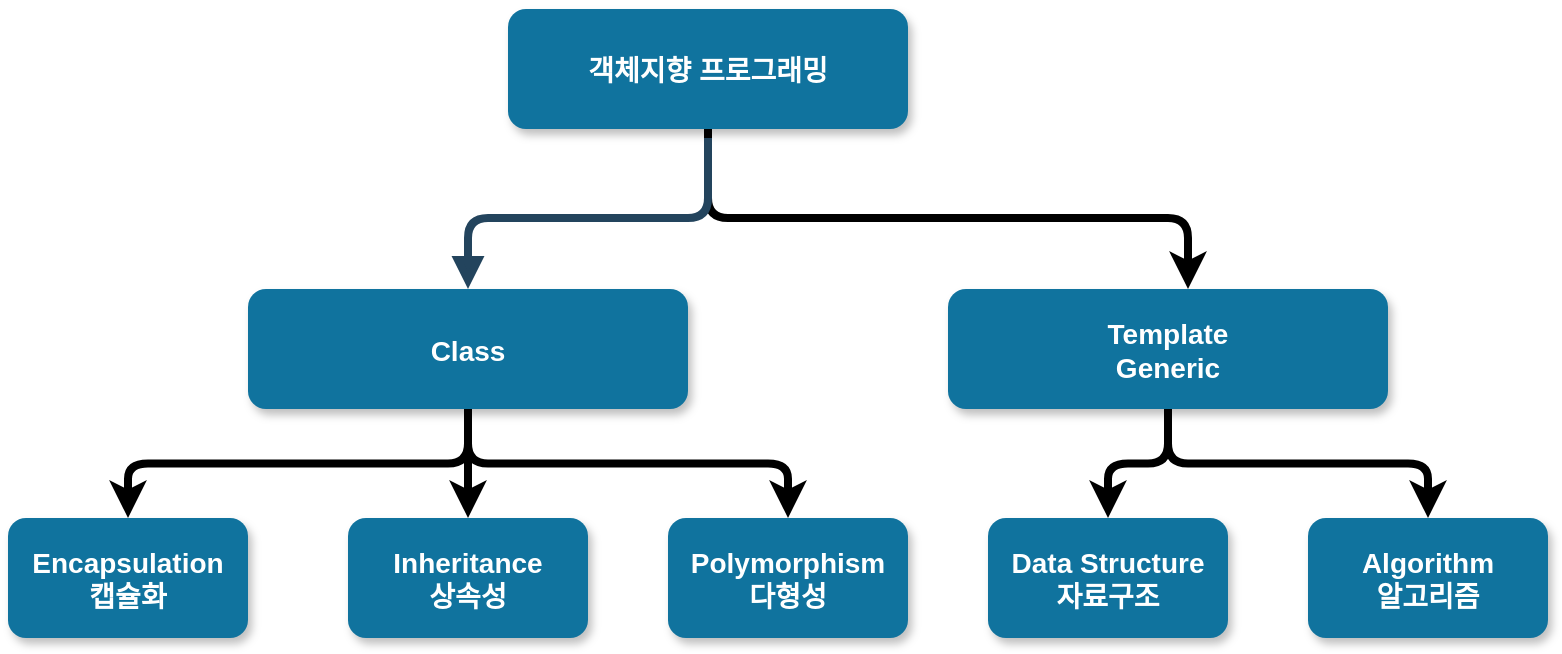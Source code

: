 <mxfile version="13.3.5" type="device"><diagram name="Page-1" id="97916047-d0de-89f5-080d-49f4d83e522f"><mxGraphModel dx="395" dy="238" grid="1" gridSize="10" guides="1" tooltips="1" connect="1" arrows="1" fold="1" page="1" pageScale="1.5" pageWidth="1169" pageHeight="827" background="#ffffff" math="0" shadow="0"><root><mxCell id="0"/><mxCell id="1" parent="0"/><mxCell id="RcEG_1k3TDMH-QUtqRHC-56" style="edgeStyle=orthogonalEdgeStyle;rounded=1;orthogonalLoop=1;jettySize=auto;html=1;strokeWidth=4;" edge="1" parent="1" source="2" target="RcEG_1k3TDMH-QUtqRHC-55"><mxGeometry relative="1" as="geometry"><Array as="points"><mxPoint x="800" y="310"/><mxPoint x="1040" y="310"/></Array></mxGeometry></mxCell><mxCell id="2" value="객체지향 프로그래밍" style="rounded=1;fillColor=#10739E;strokeColor=none;shadow=1;gradientColor=none;fontStyle=1;fontColor=#FFFFFF;fontSize=14;" parent="1" vertex="1"><mxGeometry x="700" y="205.5" width="200" height="60" as="geometry"/></mxCell><mxCell id="RcEG_1k3TDMH-QUtqRHC-60" style="edgeStyle=orthogonalEdgeStyle;rounded=1;orthogonalLoop=1;jettySize=auto;html=1;entryX=0.5;entryY=0;entryDx=0;entryDy=0;strokeWidth=4;" edge="1" parent="1" source="3" target="RcEG_1k3TDMH-QUtqRHC-57"><mxGeometry relative="1" as="geometry"/></mxCell><mxCell id="RcEG_1k3TDMH-QUtqRHC-61" style="edgeStyle=orthogonalEdgeStyle;rounded=1;orthogonalLoop=1;jettySize=auto;html=1;strokeWidth=4;" edge="1" parent="1" source="3" target="RcEG_1k3TDMH-QUtqRHC-58"><mxGeometry relative="1" as="geometry"/></mxCell><mxCell id="RcEG_1k3TDMH-QUtqRHC-62" style="edgeStyle=orthogonalEdgeStyle;rounded=1;orthogonalLoop=1;jettySize=auto;html=1;strokeWidth=4;" edge="1" parent="1" source="3" target="RcEG_1k3TDMH-QUtqRHC-59"><mxGeometry relative="1" as="geometry"/></mxCell><mxCell id="3" value="Class" style="rounded=1;fillColor=#10739E;strokeColor=none;shadow=1;gradientColor=none;fontStyle=1;fontColor=#FFFFFF;fontSize=14;" parent="1" vertex="1"><mxGeometry x="570" y="345.5" width="220" height="60" as="geometry"/></mxCell><mxCell id="29" value="" style="edgeStyle=elbowEdgeStyle;elbow=vertical;strokeWidth=4;endArrow=block;endFill=1;fontStyle=1;strokeColor=#23445D;" parent="1" target="3" edge="1"><mxGeometry x="22" y="165.5" width="100" height="100" as="geometry"><mxPoint x="800" y="270" as="sourcePoint"/><mxPoint x="122" y="165.5" as="targetPoint"/><Array as="points"><mxPoint x="680" y="310"/><mxPoint x="680" y="310"/></Array></mxGeometry></mxCell><mxCell id="RcEG_1k3TDMH-QUtqRHC-65" style="edgeStyle=orthogonalEdgeStyle;rounded=1;orthogonalLoop=1;jettySize=auto;html=1;entryX=0.5;entryY=0;entryDx=0;entryDy=0;strokeWidth=4;" edge="1" parent="1" source="RcEG_1k3TDMH-QUtqRHC-55" target="RcEG_1k3TDMH-QUtqRHC-63"><mxGeometry relative="1" as="geometry"/></mxCell><mxCell id="RcEG_1k3TDMH-QUtqRHC-66" style="edgeStyle=orthogonalEdgeStyle;rounded=1;orthogonalLoop=1;jettySize=auto;html=1;entryX=0.5;entryY=0;entryDx=0;entryDy=0;strokeWidth=4;" edge="1" parent="1" source="RcEG_1k3TDMH-QUtqRHC-55" target="RcEG_1k3TDMH-QUtqRHC-64"><mxGeometry relative="1" as="geometry"/></mxCell><mxCell id="RcEG_1k3TDMH-QUtqRHC-55" value="Template&#10;Generic" style="rounded=1;fillColor=#10739E;strokeColor=none;shadow=1;gradientColor=none;fontStyle=1;fontColor=#FFFFFF;fontSize=14;" vertex="1" parent="1"><mxGeometry x="920" y="345.5" width="220" height="60" as="geometry"/></mxCell><mxCell id="RcEG_1k3TDMH-QUtqRHC-57" value="Encapsulation&#10;캡슐화" style="rounded=1;fillColor=#10739E;strokeColor=none;shadow=1;gradientColor=none;fontStyle=1;fontColor=#FFFFFF;fontSize=14;" vertex="1" parent="1"><mxGeometry x="450" y="460" width="120" height="60" as="geometry"/></mxCell><mxCell id="RcEG_1k3TDMH-QUtqRHC-58" value="Inheritance&#10;상속성" style="rounded=1;fillColor=#10739E;strokeColor=none;shadow=1;gradientColor=none;fontStyle=1;fontColor=#FFFFFF;fontSize=14;" vertex="1" parent="1"><mxGeometry x="620" y="460" width="120" height="60" as="geometry"/></mxCell><mxCell id="RcEG_1k3TDMH-QUtqRHC-59" value="Polymorphism&#10;다형성" style="rounded=1;fillColor=#10739E;strokeColor=none;shadow=1;gradientColor=none;fontStyle=1;fontColor=#FFFFFF;fontSize=14;" vertex="1" parent="1"><mxGeometry x="780" y="460" width="120" height="60" as="geometry"/></mxCell><mxCell id="RcEG_1k3TDMH-QUtqRHC-63" value="Data Structure&#10;자료구조" style="rounded=1;fillColor=#10739E;strokeColor=none;shadow=1;gradientColor=none;fontStyle=1;fontColor=#FFFFFF;fontSize=14;" vertex="1" parent="1"><mxGeometry x="940" y="460" width="120" height="60" as="geometry"/></mxCell><mxCell id="RcEG_1k3TDMH-QUtqRHC-64" value="Algorithm&#10;알고리즘" style="rounded=1;fillColor=#10739E;strokeColor=none;shadow=1;gradientColor=none;fontStyle=1;fontColor=#FFFFFF;fontSize=14;" vertex="1" parent="1"><mxGeometry x="1100" y="460" width="120" height="60" as="geometry"/></mxCell></root></mxGraphModel></diagram></mxfile>